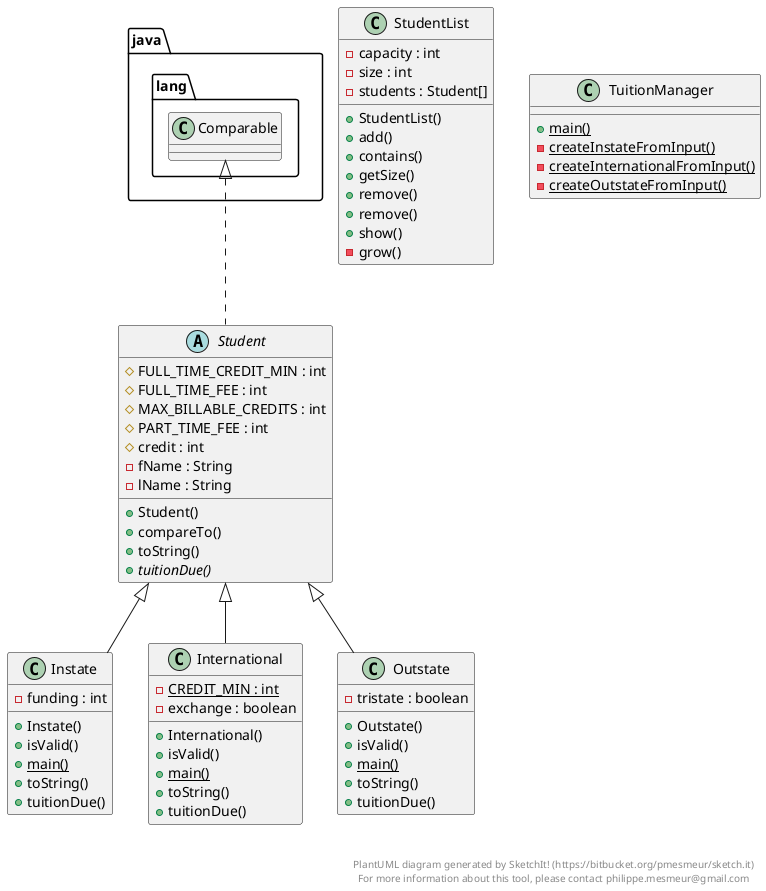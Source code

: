 @startuml

    class Instate {
        - funding : int
        + Instate()
        + isValid()
        {static} + main()
        + toString()
        + tuitionDue()
    }


    class International {
        {static} - CREDIT_MIN : int
        - exchange : boolean
        + International()
        + isValid()
        {static} + main()
        + toString()
        + tuitionDue()
    }


    class Outstate {
        - tristate : boolean
        + Outstate()
        + isValid()
        {static} + main()
        + toString()
        + tuitionDue()
    }


    abstract class Student {
        # FULL_TIME_CREDIT_MIN : int
        # FULL_TIME_FEE : int
        # MAX_BILLABLE_CREDITS : int
        # PART_TIME_FEE : int
        # credit : int
        - fName : String
        - lName : String
        + Student()
        + compareTo()
        + toString()
        {abstract} + tuitionDue()
    }


    class StudentList {
        - capacity : int
        - size : int
        - students : Student[]
        + StudentList()
        + add()
        + contains()
        + getSize()
        + remove()
        + remove()
        + show()
        - grow()
    }


    class TuitionManager {
        {static} + main()
        {static} - createInstateFromInput()
        {static} - createInternationalFromInput()
        {static} - createOutstateFromInput()
    }


  Instate -up-|> Student
  International -up-|> Student
  Outstate -up-|> Student
  Student .up.|> java.lang.Comparable


right footer


PlantUML diagram generated by SketchIt! (https://bitbucket.org/pmesmeur/sketch.it)
For more information about this tool, please contact philippe.mesmeur@gmail.com
endfooter

@enduml
